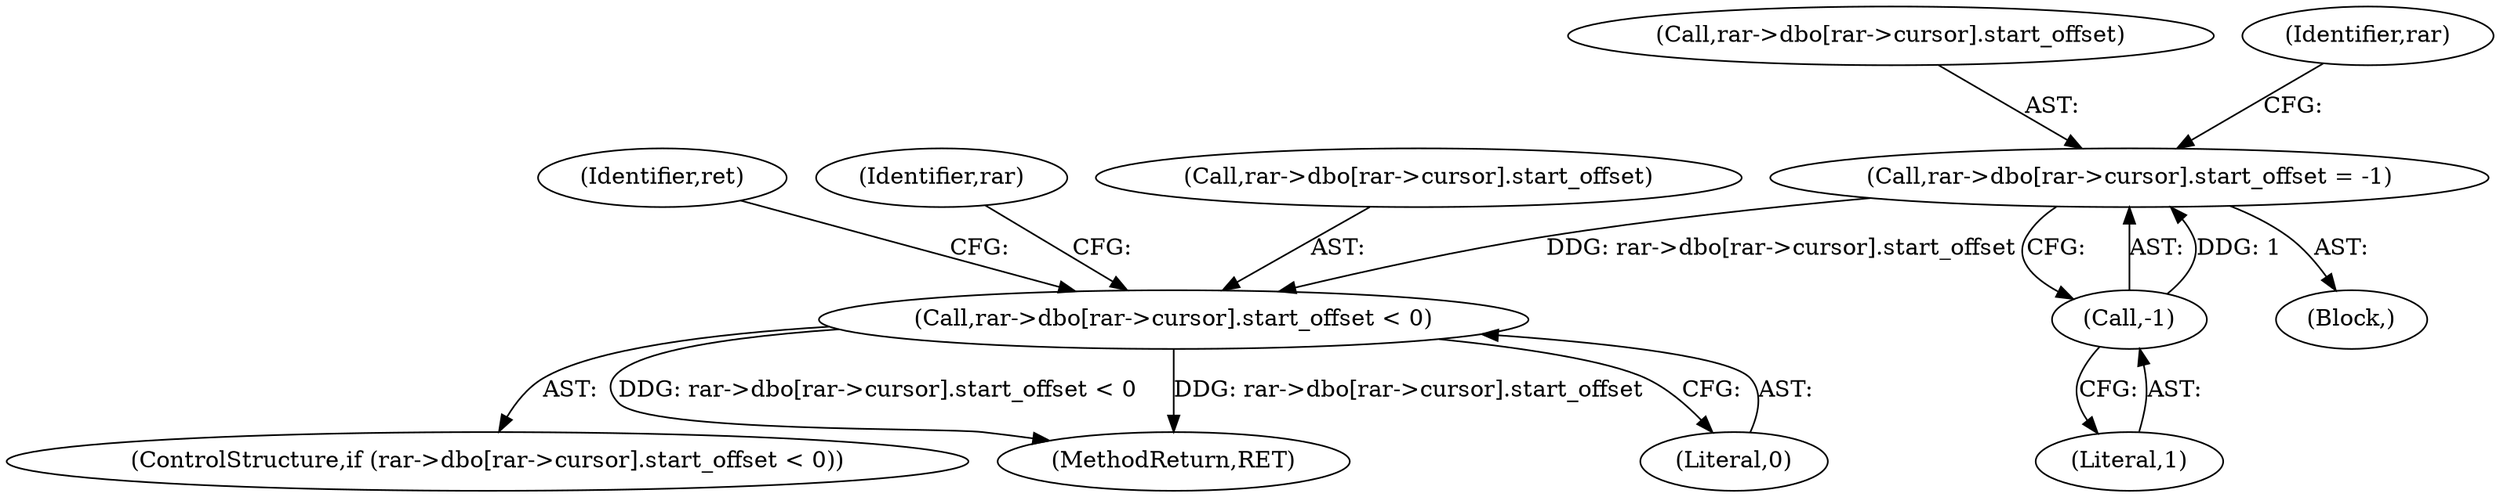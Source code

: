 digraph "0_libarchive_5562545b5562f6d12a4ef991fae158bf4ccf92b6@array" {
"1001164" [label="(Call,rar->dbo[rar->cursor].start_offset = -1)"];
"1001174" [label="(Call,-1)"];
"1001189" [label="(Call,rar->dbo[rar->cursor].start_offset < 0)"];
"1001189" [label="(Call,rar->dbo[rar->cursor].start_offset < 0)"];
"1001188" [label="(ControlStructure,if (rar->dbo[rar->cursor].start_offset < 0))"];
"1001741" [label="(MethodReturn,RET)"];
"1001164" [label="(Call,rar->dbo[rar->cursor].start_offset = -1)"];
"1001240" [label="(Identifier,ret)"];
"1001199" [label="(Literal,0)"];
"1001165" [label="(Call,rar->dbo[rar->cursor].start_offset)"];
"1001174" [label="(Call,-1)"];
"1001205" [label="(Identifier,rar)"];
"1001175" [label="(Literal,1)"];
"1001180" [label="(Identifier,rar)"];
"1001190" [label="(Call,rar->dbo[rar->cursor].start_offset)"];
"1001118" [label="(Block,)"];
"1001164" -> "1001118"  [label="AST: "];
"1001164" -> "1001174"  [label="CFG: "];
"1001165" -> "1001164"  [label="AST: "];
"1001174" -> "1001164"  [label="AST: "];
"1001180" -> "1001164"  [label="CFG: "];
"1001174" -> "1001164"  [label="DDG: 1"];
"1001164" -> "1001189"  [label="DDG: rar->dbo[rar->cursor].start_offset"];
"1001174" -> "1001175"  [label="CFG: "];
"1001175" -> "1001174"  [label="AST: "];
"1001189" -> "1001188"  [label="AST: "];
"1001189" -> "1001199"  [label="CFG: "];
"1001190" -> "1001189"  [label="AST: "];
"1001199" -> "1001189"  [label="AST: "];
"1001205" -> "1001189"  [label="CFG: "];
"1001240" -> "1001189"  [label="CFG: "];
"1001189" -> "1001741"  [label="DDG: rar->dbo[rar->cursor].start_offset < 0"];
"1001189" -> "1001741"  [label="DDG: rar->dbo[rar->cursor].start_offset"];
}

